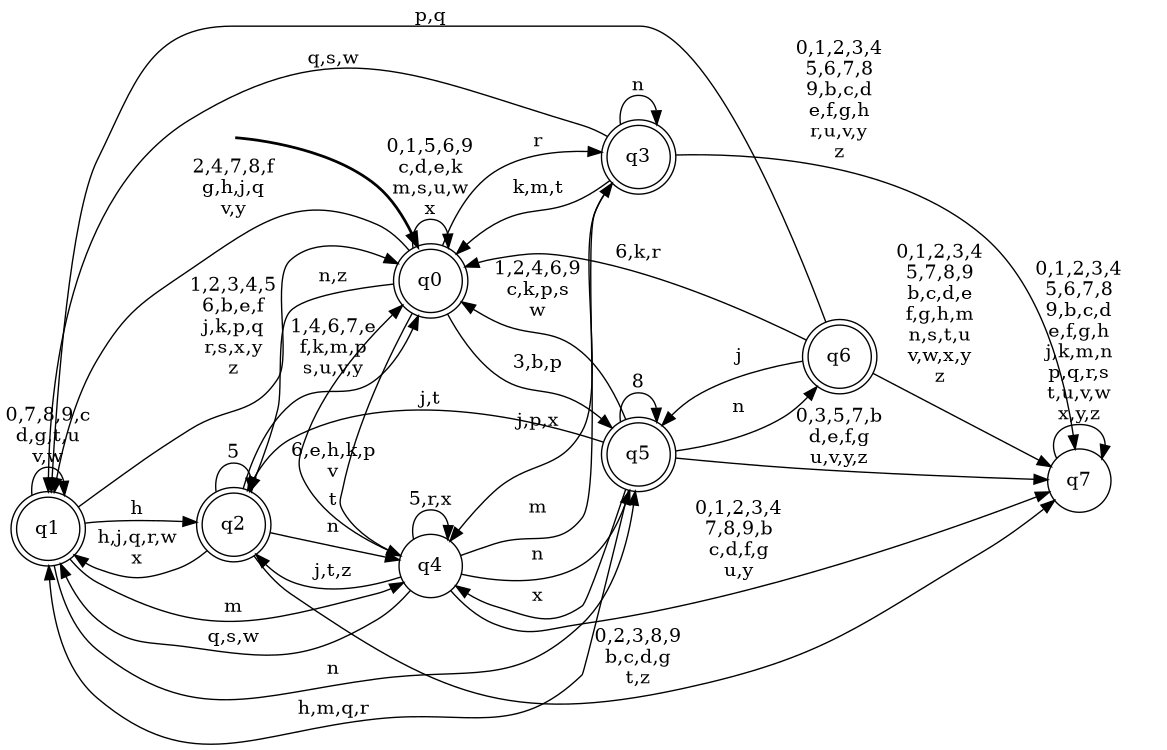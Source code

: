 digraph BlueStar {
__start0 [style = invis, shape = none, label = "", width = 0, height = 0];

rankdir=LR;
size="8,5";

s0 [style="rounded,filled", color="black", fillcolor="white" shape="doublecircle", label="q0"];
s1 [style="rounded,filled", color="black", fillcolor="white" shape="doublecircle", label="q1"];
s2 [style="rounded,filled", color="black", fillcolor="white" shape="doublecircle", label="q2"];
s3 [style="rounded,filled", color="black", fillcolor="white" shape="doublecircle", label="q3"];
s4 [style="filled", color="black", fillcolor="white" shape="circle", label="q4"];
s5 [style="rounded,filled", color="black", fillcolor="white" shape="doublecircle", label="q5"];
s6 [style="rounded,filled", color="black", fillcolor="white" shape="doublecircle", label="q6"];
s7 [style="filled", color="black", fillcolor="white" shape="circle", label="q7"];
subgraph cluster_main { 
	graph [pad=".75", ranksep="0.15", nodesep="0.15"];
	 style=invis; 
	__start0 -> s0 [penwidth=2];
}
s0 -> s0 [label="0,1,5,6,9\nc,d,e,k\nm,s,u,w\nx"];
s0 -> s1 [label="2,4,7,8,f\ng,h,j,q\nv,y"];
s0 -> s2 [label="n,z"];
s0 -> s3 [label="r"];
s0 -> s4 [label="t"];
s0 -> s5 [label="3,b,p"];
s1 -> s0 [label="1,2,3,4,5\n6,b,e,f\nj,k,p,q\nr,s,x,y\nz"];
s1 -> s1 [label="0,7,8,9,c\nd,g,t,u\nv,w"];
s1 -> s2 [label="h"];
s1 -> s4 [label="m"];
s1 -> s5 [label="n"];
s2 -> s0 [label="1,4,6,7,e\nf,k,m,p\ns,u,v,y"];
s2 -> s1 [label="h,j,q,r,w\nx"];
s2 -> s2 [label="5"];
s2 -> s4 [label="n"];
s2 -> s7 [label="0,2,3,8,9\nb,c,d,g\nt,z"];
s3 -> s0 [label="k,m,t"];
s3 -> s1 [label="q,s,w"];
s3 -> s3 [label="n"];
s3 -> s4 [label="j,p,x"];
s3 -> s7 [label="0,1,2,3,4\n5,6,7,8\n9,b,c,d\ne,f,g,h\nr,u,v,y\nz"];
s4 -> s0 [label="6,e,h,k,p\nv"];
s4 -> s1 [label="q,s,w"];
s4 -> s2 [label="j,t,z"];
s4 -> s3 [label="m"];
s4 -> s4 [label="5,r,x"];
s4 -> s5 [label="n"];
s4 -> s7 [label="0,1,2,3,4\n7,8,9,b\nc,d,f,g\nu,y"];
s5 -> s0 [label="1,2,4,6,9\nc,k,p,s\nw"];
s5 -> s1 [label="h,m,q,r"];
s5 -> s2 [label="j,t"];
s5 -> s4 [label="x"];
s5 -> s5 [label="8"];
s5 -> s6 [label="n"];
s5 -> s7 [label="0,3,5,7,b\nd,e,f,g\nu,v,y,z"];
s6 -> s0 [label="6,k,r"];
s6 -> s1 [label="p,q"];
s6 -> s5 [label="j"];
s6 -> s7 [label="0,1,2,3,4\n5,7,8,9\nb,c,d,e\nf,g,h,m\nn,s,t,u\nv,w,x,y\nz"];
s7 -> s7 [label="0,1,2,3,4\n5,6,7,8\n9,b,c,d\ne,f,g,h\nj,k,m,n\np,q,r,s\nt,u,v,w\nx,y,z"];

}